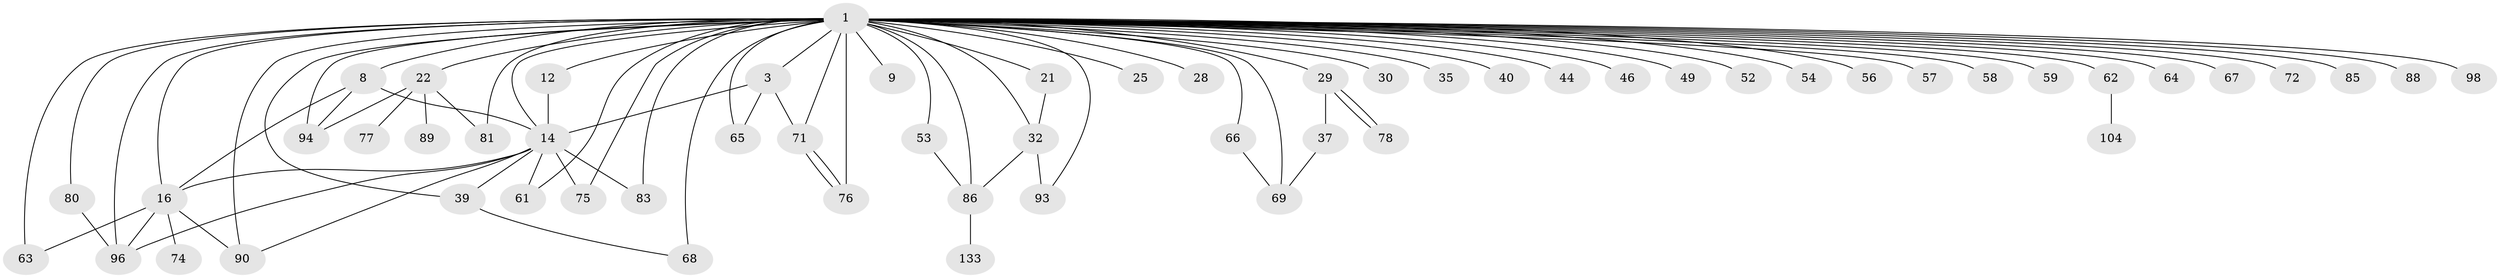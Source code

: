 // original degree distribution, {2: 0.19727891156462585, 30: 0.006802721088435374, 8: 0.027210884353741496, 7: 0.02040816326530612, 15: 0.006802721088435374, 20: 0.006802721088435374, 4: 0.08163265306122448, 5: 0.034013605442176874, 1: 0.43537414965986393, 3: 0.11564625850340136, 10: 0.006802721088435374, 9: 0.013605442176870748, 13: 0.013605442176870748, 12: 0.006802721088435374, 6: 0.027210884353741496}
// Generated by graph-tools (version 1.1) at 2025/17/03/04/25 18:17:59]
// undirected, 58 vertices, 87 edges
graph export_dot {
graph [start="1"]
  node [color=gray90,style=filled];
  1 [super="+33+2"];
  3 [super="+132+131+47+51"];
  8 [super="+100+36+38+50"];
  9;
  12 [super="+95"];
  14 [super="+112+140+20+18+60"];
  16 [super="+123+23"];
  21;
  22 [super="+27"];
  25 [super="+97+124+121+70"];
  28;
  29 [super="+139"];
  30;
  32 [super="+34+45+118"];
  35;
  37 [super="+102"];
  39;
  40;
  44;
  46;
  49;
  52;
  53 [super="+103"];
  54;
  56;
  57;
  58;
  59 [super="+73"];
  61;
  62;
  63;
  64;
  65;
  66;
  67;
  68 [super="+82"];
  69 [super="+87"];
  71 [super="+92"];
  72;
  74;
  75;
  76 [super="+114"];
  77;
  78;
  80;
  81;
  83;
  85;
  86;
  88;
  89;
  90;
  93;
  94 [super="+126"];
  96;
  98;
  104;
  133;
  1 -- 68 [weight=2];
  1 -- 21 [weight=2];
  1 -- 14 [weight=6];
  1 -- 3 [weight=2];
  1 -- 8 [weight=3];
  1 -- 9;
  1 -- 12;
  1 -- 16 [weight=5];
  1 -- 22 [weight=3];
  1 -- 25 [weight=2];
  1 -- 28;
  1 -- 29;
  1 -- 30;
  1 -- 32;
  1 -- 35;
  1 -- 39;
  1 -- 40 [weight=3];
  1 -- 44;
  1 -- 46;
  1 -- 49;
  1 -- 52;
  1 -- 53;
  1 -- 54 [weight=2];
  1 -- 56;
  1 -- 57;
  1 -- 58;
  1 -- 59;
  1 -- 61;
  1 -- 62;
  1 -- 63 [weight=2];
  1 -- 64;
  1 -- 65;
  1 -- 66;
  1 -- 67;
  1 -- 69 [weight=4];
  1 -- 71 [weight=2];
  1 -- 72 [weight=2];
  1 -- 75;
  1 -- 76 [weight=3];
  1 -- 80;
  1 -- 81;
  1 -- 83;
  1 -- 85;
  1 -- 86;
  1 -- 88;
  1 -- 90 [weight=2];
  1 -- 93;
  1 -- 94;
  1 -- 96;
  1 -- 98;
  3 -- 71;
  3 -- 65;
  3 -- 14;
  8 -- 16;
  8 -- 14;
  8 -- 94;
  12 -- 14;
  14 -- 61;
  14 -- 83;
  14 -- 96;
  14 -- 39;
  14 -- 75;
  14 -- 90;
  14 -- 16;
  16 -- 63;
  16 -- 90;
  16 -- 96;
  16 -- 74;
  21 -- 32;
  22 -- 81;
  22 -- 89;
  22 -- 94;
  22 -- 77;
  29 -- 37;
  29 -- 78;
  29 -- 78;
  32 -- 86;
  32 -- 93;
  37 -- 69;
  39 -- 68;
  53 -- 86;
  62 -- 104;
  66 -- 69;
  71 -- 76;
  71 -- 76;
  80 -- 96;
  86 -- 133;
}
